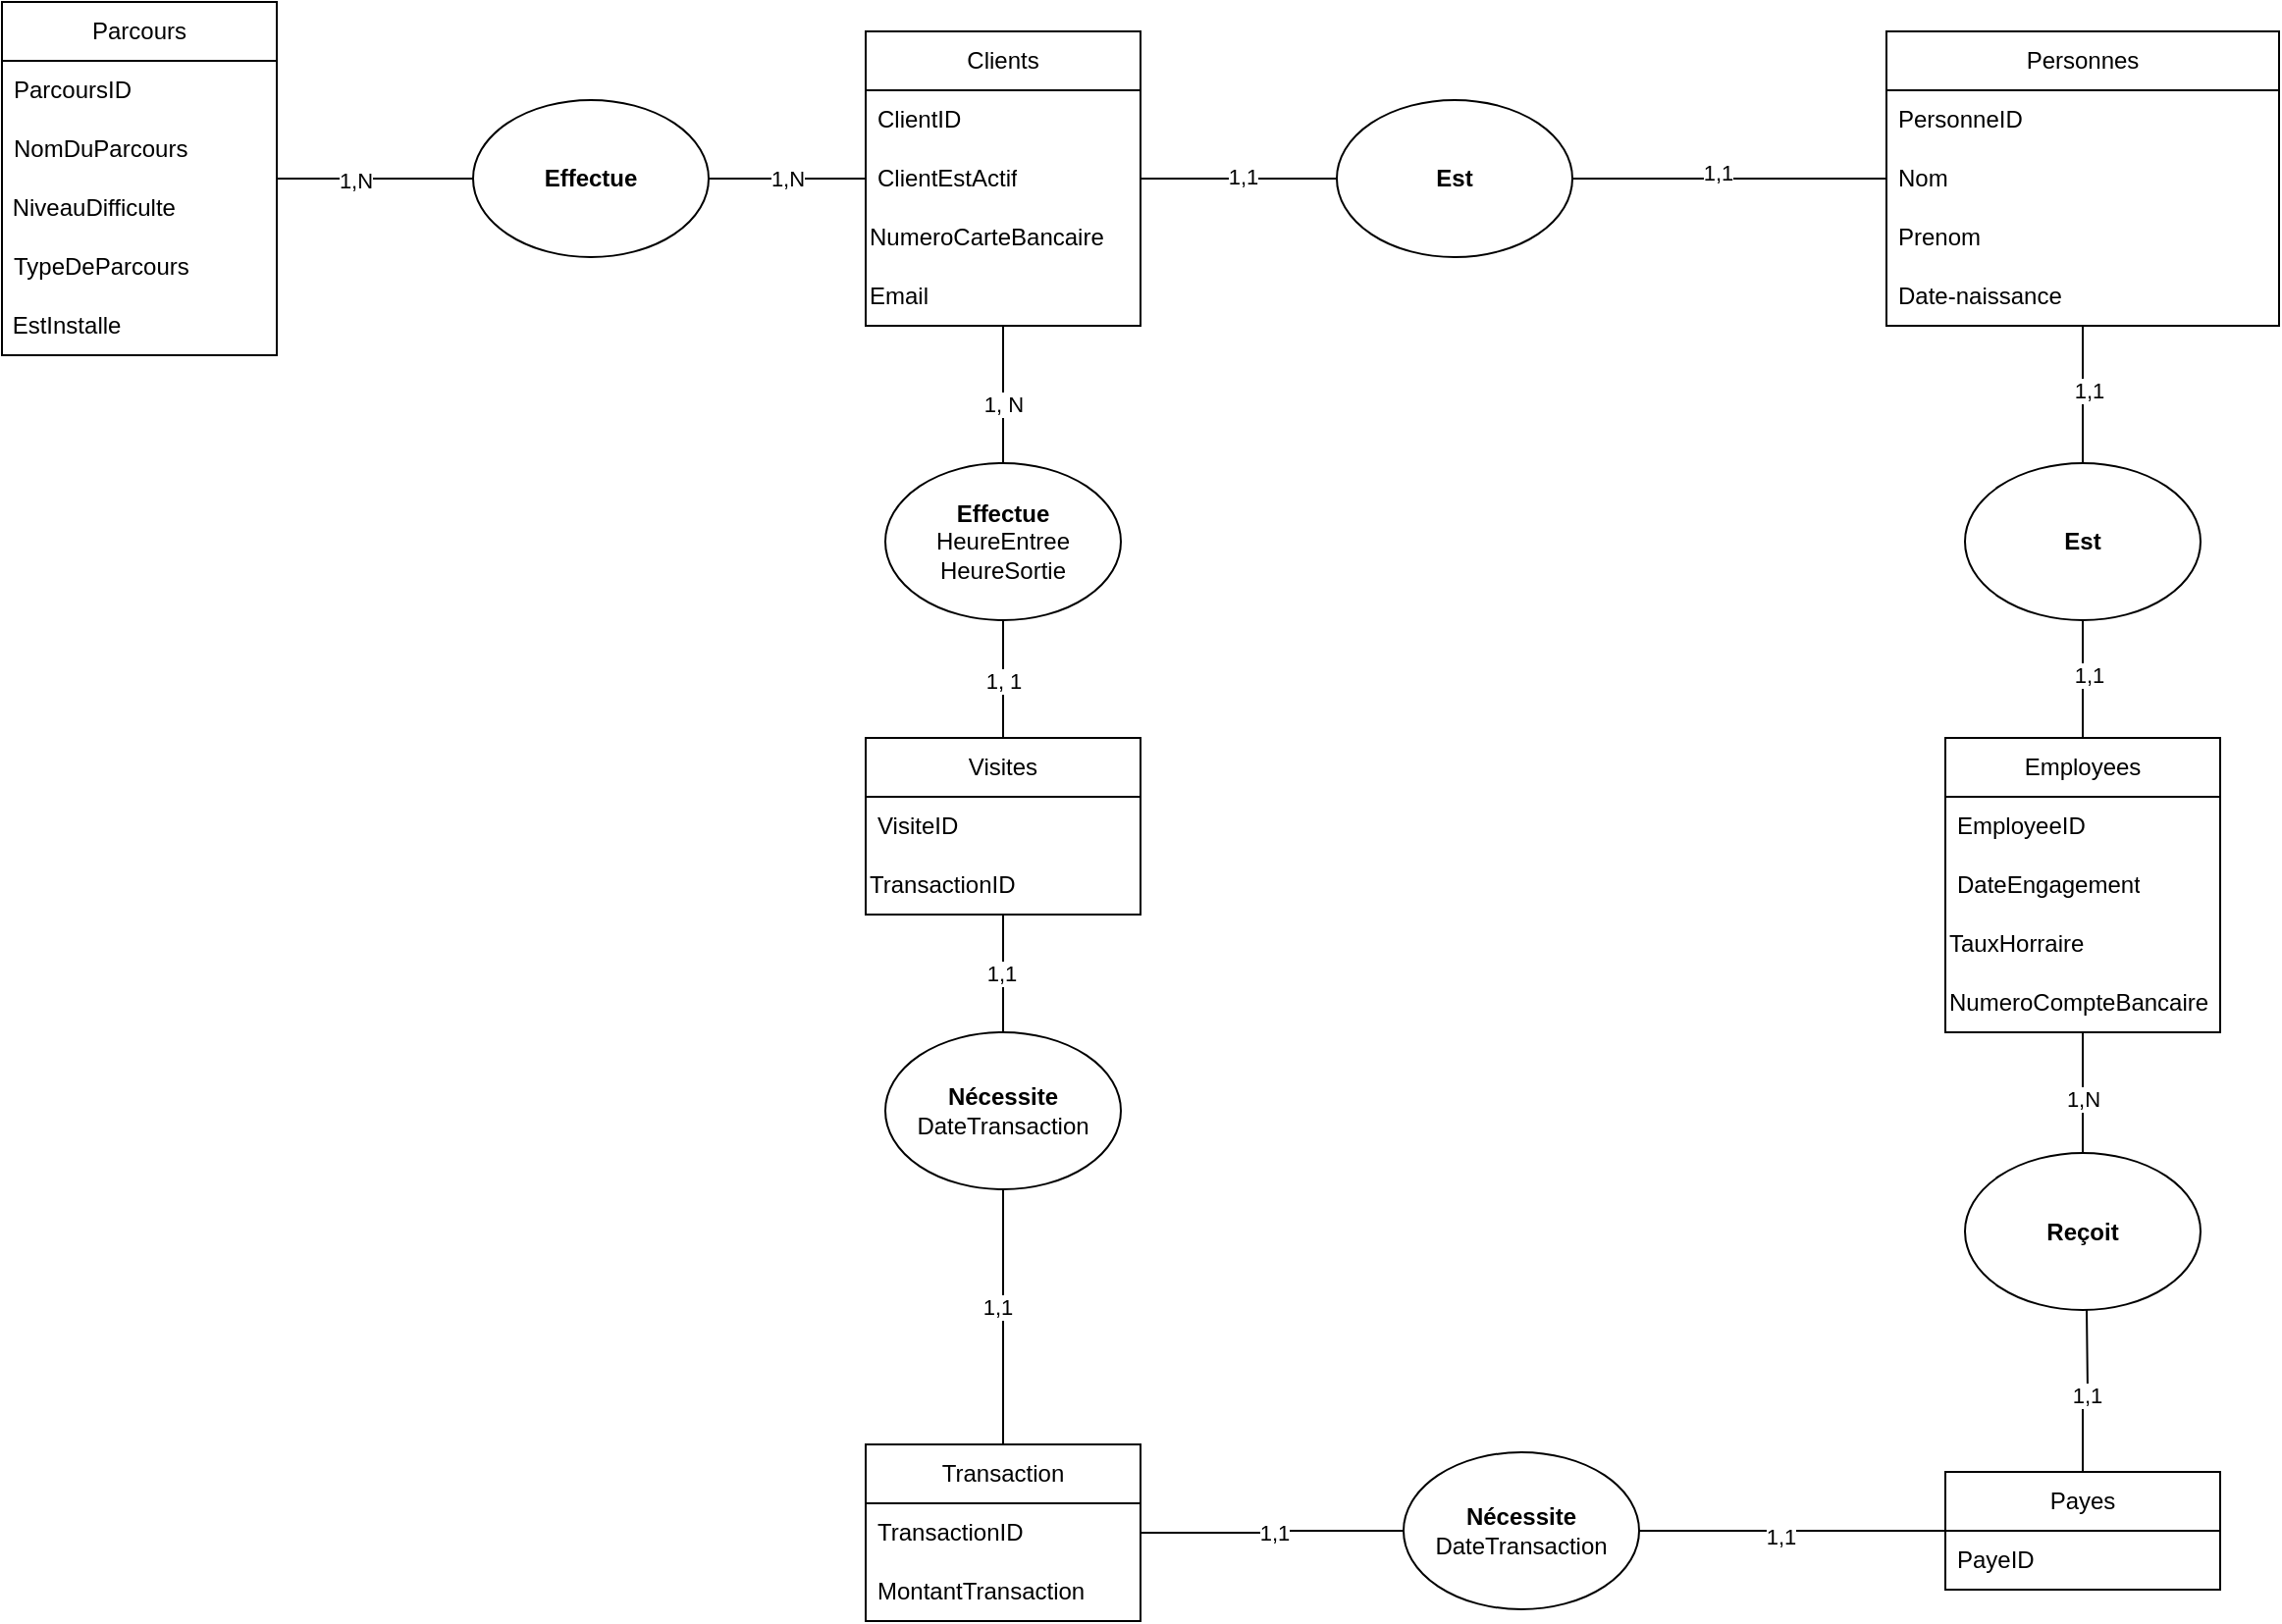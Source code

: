 <mxfile version="24.8.6">
  <diagram id="C5RBs43oDa-KdzZeNtuy" name="Page-1">
    <mxGraphModel dx="2620" dy="923" grid="1" gridSize="10" guides="1" tooltips="1" connect="1" arrows="1" fold="1" page="1" pageScale="1" pageWidth="827" pageHeight="1169" math="0" shadow="0">
      <root>
        <mxCell id="WIyWlLk6GJQsqaUBKTNV-0" />
        <mxCell id="WIyWlLk6GJQsqaUBKTNV-1" parent="WIyWlLk6GJQsqaUBKTNV-0" />
        <mxCell id="9LSmWpDDiQw-UIfxzBy9-60" style="edgeStyle=orthogonalEdgeStyle;rounded=0;orthogonalLoop=1;jettySize=auto;html=1;endArrow=none;endFill=0;" parent="WIyWlLk6GJQsqaUBKTNV-1" source="9LSmWpDDiQw-UIfxzBy9-8" target="9LSmWpDDiQw-UIfxzBy9-57" edge="1">
          <mxGeometry relative="1" as="geometry" />
        </mxCell>
        <mxCell id="9LSmWpDDiQw-UIfxzBy9-69" value="1, N" style="edgeLabel;html=1;align=center;verticalAlign=middle;resizable=0;points=[];" parent="9LSmWpDDiQw-UIfxzBy9-60" vertex="1" connectable="0">
          <mxGeometry x="0.673" y="-1" relative="1" as="geometry">
            <mxPoint x="1" y="-19" as="offset" />
          </mxGeometry>
        </mxCell>
        <mxCell id="9LSmWpDDiQw-UIfxzBy9-8" value="Clients" style="swimlane;fontStyle=0;childLayout=stackLayout;horizontal=1;startSize=30;horizontalStack=0;resizeParent=1;resizeParentMax=0;resizeLast=0;collapsible=1;marginBottom=0;whiteSpace=wrap;html=1;" parent="WIyWlLk6GJQsqaUBKTNV-1" vertex="1">
          <mxGeometry x="80" y="40" width="140" height="150" as="geometry" />
        </mxCell>
        <mxCell id="9LSmWpDDiQw-UIfxzBy9-9" value="ClientID" style="text;strokeColor=none;fillColor=none;align=left;verticalAlign=middle;spacingLeft=4;spacingRight=4;overflow=hidden;points=[[0,0.5],[1,0.5]];portConstraint=eastwest;rotatable=0;whiteSpace=wrap;html=1;" parent="9LSmWpDDiQw-UIfxzBy9-8" vertex="1">
          <mxGeometry y="30" width="140" height="30" as="geometry" />
        </mxCell>
        <mxCell id="9LSmWpDDiQw-UIfxzBy9-13" value="ClientEstActif" style="text;strokeColor=none;fillColor=none;align=left;verticalAlign=middle;spacingLeft=4;spacingRight=4;overflow=hidden;points=[[0,0.5],[1,0.5]];portConstraint=eastwest;rotatable=0;whiteSpace=wrap;html=1;" parent="9LSmWpDDiQw-UIfxzBy9-8" vertex="1">
          <mxGeometry y="60" width="140" height="30" as="geometry" />
        </mxCell>
        <mxCell id="9LSmWpDDiQw-UIfxzBy9-14" value="NumeroCarteBancaire" style="text;html=1;align=left;verticalAlign=middle;whiteSpace=wrap;rounded=0;" parent="9LSmWpDDiQw-UIfxzBy9-8" vertex="1">
          <mxGeometry y="90" width="140" height="30" as="geometry" />
        </mxCell>
        <mxCell id="9LSmWpDDiQw-UIfxzBy9-15" value="Email" style="text;html=1;align=left;verticalAlign=middle;whiteSpace=wrap;rounded=0;" parent="9LSmWpDDiQw-UIfxzBy9-8" vertex="1">
          <mxGeometry y="120" width="140" height="30" as="geometry" />
        </mxCell>
        <mxCell id="9LSmWpDDiQw-UIfxzBy9-16" value="Personnes" style="swimlane;fontStyle=0;childLayout=stackLayout;horizontal=1;startSize=30;horizontalStack=0;resizeParent=1;resizeParentMax=0;resizeLast=0;collapsible=1;marginBottom=0;whiteSpace=wrap;html=1;" parent="WIyWlLk6GJQsqaUBKTNV-1" vertex="1">
          <mxGeometry x="600" y="40" width="200" height="150" as="geometry" />
        </mxCell>
        <mxCell id="9LSmWpDDiQw-UIfxzBy9-17" value="PersonneID" style="text;strokeColor=none;fillColor=none;align=left;verticalAlign=middle;spacingLeft=4;spacingRight=4;overflow=hidden;points=[[0,0.5],[1,0.5]];portConstraint=eastwest;rotatable=0;whiteSpace=wrap;html=1;" parent="9LSmWpDDiQw-UIfxzBy9-16" vertex="1">
          <mxGeometry y="30" width="200" height="30" as="geometry" />
        </mxCell>
        <mxCell id="CK_n94qQAPJcTSygCDYG-0" value="Nom" style="text;strokeColor=none;fillColor=none;align=left;verticalAlign=middle;spacingLeft=4;spacingRight=4;overflow=hidden;points=[[0,0.5],[1,0.5]];portConstraint=eastwest;rotatable=0;whiteSpace=wrap;html=1;" vertex="1" parent="9LSmWpDDiQw-UIfxzBy9-16">
          <mxGeometry y="60" width="200" height="30" as="geometry" />
        </mxCell>
        <mxCell id="CK_n94qQAPJcTSygCDYG-4" value="Prenom" style="text;strokeColor=none;fillColor=none;align=left;verticalAlign=middle;spacingLeft=4;spacingRight=4;overflow=hidden;points=[[0,0.5],[1,0.5]];portConstraint=eastwest;rotatable=0;whiteSpace=wrap;html=1;" vertex="1" parent="9LSmWpDDiQw-UIfxzBy9-16">
          <mxGeometry y="90" width="200" height="30" as="geometry" />
        </mxCell>
        <mxCell id="CK_n94qQAPJcTSygCDYG-5" value="Date-naissance" style="text;strokeColor=none;fillColor=none;align=left;verticalAlign=middle;spacingLeft=4;spacingRight=4;overflow=hidden;points=[[0,0.5],[1,0.5]];portConstraint=eastwest;rotatable=0;whiteSpace=wrap;html=1;" vertex="1" parent="9LSmWpDDiQw-UIfxzBy9-16">
          <mxGeometry y="120" width="200" height="30" as="geometry" />
        </mxCell>
        <mxCell id="9LSmWpDDiQw-UIfxzBy9-21" value="&lt;div&gt;&lt;b&gt;Est&lt;/b&gt;&lt;/div&gt;" style="ellipse;whiteSpace=wrap;html=1;" parent="WIyWlLk6GJQsqaUBKTNV-1" vertex="1">
          <mxGeometry x="320" y="75" width="120" height="80" as="geometry" />
        </mxCell>
        <mxCell id="9LSmWpDDiQw-UIfxzBy9-22" value="" style="endArrow=none;html=1;rounded=0;exitX=1;exitY=0.5;exitDx=0;exitDy=0;entryX=0;entryY=0.5;entryDx=0;entryDy=0;" parent="WIyWlLk6GJQsqaUBKTNV-1" source="9LSmWpDDiQw-UIfxzBy9-13" target="9LSmWpDDiQw-UIfxzBy9-21" edge="1">
          <mxGeometry width="50" height="50" relative="1" as="geometry">
            <mxPoint x="300" y="290" as="sourcePoint" />
            <mxPoint x="350" y="240" as="targetPoint" />
          </mxGeometry>
        </mxCell>
        <mxCell id="9LSmWpDDiQw-UIfxzBy9-25" value="1,1" style="edgeLabel;html=1;align=center;verticalAlign=middle;resizable=0;points=[];" parent="9LSmWpDDiQw-UIfxzBy9-22" vertex="1" connectable="0">
          <mxGeometry x="0.044" y="1" relative="1" as="geometry">
            <mxPoint as="offset" />
          </mxGeometry>
        </mxCell>
        <mxCell id="9LSmWpDDiQw-UIfxzBy9-23" value="" style="endArrow=none;html=1;rounded=0;exitX=1;exitY=0.5;exitDx=0;exitDy=0;" parent="WIyWlLk6GJQsqaUBKTNV-1" source="9LSmWpDDiQw-UIfxzBy9-21" target="9LSmWpDDiQw-UIfxzBy9-16" edge="1">
          <mxGeometry width="50" height="50" relative="1" as="geometry">
            <mxPoint x="520" y="290" as="sourcePoint" />
            <mxPoint x="570" y="240" as="targetPoint" />
          </mxGeometry>
        </mxCell>
        <mxCell id="9LSmWpDDiQw-UIfxzBy9-26" value="1,1" style="edgeLabel;html=1;align=center;verticalAlign=middle;resizable=0;points=[];" parent="9LSmWpDDiQw-UIfxzBy9-23" vertex="1" connectable="0">
          <mxGeometry x="-0.073" y="3" relative="1" as="geometry">
            <mxPoint as="offset" />
          </mxGeometry>
        </mxCell>
        <mxCell id="9LSmWpDDiQw-UIfxzBy9-27" value="Employees" style="swimlane;fontStyle=0;childLayout=stackLayout;horizontal=1;startSize=30;horizontalStack=0;resizeParent=1;resizeParentMax=0;resizeLast=0;collapsible=1;marginBottom=0;whiteSpace=wrap;html=1;" parent="WIyWlLk6GJQsqaUBKTNV-1" vertex="1">
          <mxGeometry x="630" y="400" width="140" height="150" as="geometry" />
        </mxCell>
        <mxCell id="9LSmWpDDiQw-UIfxzBy9-28" value="EmployeeID" style="text;strokeColor=none;fillColor=none;align=left;verticalAlign=middle;spacingLeft=4;spacingRight=4;overflow=hidden;points=[[0,0.5],[1,0.5]];portConstraint=eastwest;rotatable=0;whiteSpace=wrap;html=1;" parent="9LSmWpDDiQw-UIfxzBy9-27" vertex="1">
          <mxGeometry y="30" width="140" height="30" as="geometry" />
        </mxCell>
        <mxCell id="9LSmWpDDiQw-UIfxzBy9-30" value="DateEngagement" style="text;strokeColor=none;fillColor=none;align=left;verticalAlign=middle;spacingLeft=4;spacingRight=4;overflow=hidden;points=[[0,0.5],[1,0.5]];portConstraint=eastwest;rotatable=0;whiteSpace=wrap;html=1;" parent="9LSmWpDDiQw-UIfxzBy9-27" vertex="1">
          <mxGeometry y="60" width="140" height="30" as="geometry" />
        </mxCell>
        <mxCell id="9LSmWpDDiQw-UIfxzBy9-31" value="TauxHorraire" style="text;html=1;align=left;verticalAlign=middle;whiteSpace=wrap;rounded=0;" parent="9LSmWpDDiQw-UIfxzBy9-27" vertex="1">
          <mxGeometry y="90" width="140" height="30" as="geometry" />
        </mxCell>
        <mxCell id="9LSmWpDDiQw-UIfxzBy9-32" value="NumeroCompteBancaire" style="text;html=1;align=left;verticalAlign=middle;whiteSpace=wrap;rounded=0;" parent="9LSmWpDDiQw-UIfxzBy9-27" vertex="1">
          <mxGeometry y="120" width="140" height="30" as="geometry" />
        </mxCell>
        <mxCell id="9LSmWpDDiQw-UIfxzBy9-33" value="&lt;div&gt;&lt;b&gt;Est&lt;/b&gt;&lt;/div&gt;" style="ellipse;whiteSpace=wrap;html=1;" parent="WIyWlLk6GJQsqaUBKTNV-1" vertex="1">
          <mxGeometry x="640" y="260" width="120" height="80" as="geometry" />
        </mxCell>
        <mxCell id="9LSmWpDDiQw-UIfxzBy9-34" value="" style="endArrow=none;html=1;rounded=0;entryX=0.5;entryY=0;entryDx=0;entryDy=0;" parent="WIyWlLk6GJQsqaUBKTNV-1" source="9LSmWpDDiQw-UIfxzBy9-16" target="9LSmWpDDiQw-UIfxzBy9-33" edge="1">
          <mxGeometry width="50" height="50" relative="1" as="geometry">
            <mxPoint x="660" y="260" as="sourcePoint" />
            <mxPoint x="660" y="290" as="targetPoint" />
          </mxGeometry>
        </mxCell>
        <mxCell id="9LSmWpDDiQw-UIfxzBy9-35" value="1,1" style="edgeLabel;html=1;align=center;verticalAlign=middle;resizable=0;points=[];" parent="9LSmWpDDiQw-UIfxzBy9-34" vertex="1" connectable="0">
          <mxGeometry x="-0.073" y="3" relative="1" as="geometry">
            <mxPoint as="offset" />
          </mxGeometry>
        </mxCell>
        <mxCell id="9LSmWpDDiQw-UIfxzBy9-36" value="" style="endArrow=none;html=1;rounded=0;exitX=0.5;exitY=1;exitDx=0;exitDy=0;" parent="WIyWlLk6GJQsqaUBKTNV-1" source="9LSmWpDDiQw-UIfxzBy9-33" target="9LSmWpDDiQw-UIfxzBy9-27" edge="1">
          <mxGeometry width="50" height="50" relative="1" as="geometry">
            <mxPoint x="460" y="410" as="sourcePoint" />
            <mxPoint x="710" y="435" as="targetPoint" />
          </mxGeometry>
        </mxCell>
        <mxCell id="9LSmWpDDiQw-UIfxzBy9-37" value="1,1" style="edgeLabel;html=1;align=center;verticalAlign=middle;resizable=0;points=[];" parent="9LSmWpDDiQw-UIfxzBy9-36" vertex="1" connectable="0">
          <mxGeometry x="-0.073" y="3" relative="1" as="geometry">
            <mxPoint as="offset" />
          </mxGeometry>
        </mxCell>
        <mxCell id="9LSmWpDDiQw-UIfxzBy9-38" value="Parcours" style="swimlane;fontStyle=0;childLayout=stackLayout;horizontal=1;startSize=30;horizontalStack=0;resizeParent=1;resizeParentMax=0;resizeLast=0;collapsible=1;marginBottom=0;whiteSpace=wrap;html=1;" parent="WIyWlLk6GJQsqaUBKTNV-1" vertex="1">
          <mxGeometry x="-360" y="25" width="140" height="180" as="geometry" />
        </mxCell>
        <mxCell id="9LSmWpDDiQw-UIfxzBy9-39" value="ParcoursID" style="text;strokeColor=none;fillColor=none;align=left;verticalAlign=middle;spacingLeft=4;spacingRight=4;overflow=hidden;points=[[0,0.5],[1,0.5]];portConstraint=eastwest;rotatable=0;whiteSpace=wrap;html=1;" parent="9LSmWpDDiQw-UIfxzBy9-38" vertex="1">
          <mxGeometry y="30" width="140" height="30" as="geometry" />
        </mxCell>
        <mxCell id="9LSmWpDDiQw-UIfxzBy9-40" value="NomDuParcours" style="text;strokeColor=none;fillColor=none;align=left;verticalAlign=middle;spacingLeft=4;spacingRight=4;overflow=hidden;points=[[0,0.5],[1,0.5]];portConstraint=eastwest;rotatable=0;whiteSpace=wrap;html=1;" parent="9LSmWpDDiQw-UIfxzBy9-38" vertex="1">
          <mxGeometry y="60" width="140" height="30" as="geometry" />
        </mxCell>
        <mxCell id="9LSmWpDDiQw-UIfxzBy9-41" value="&amp;nbsp;NiveauDifficulte" style="text;html=1;align=left;verticalAlign=middle;whiteSpace=wrap;rounded=0;" parent="9LSmWpDDiQw-UIfxzBy9-38" vertex="1">
          <mxGeometry y="90" width="140" height="30" as="geometry" />
        </mxCell>
        <mxCell id="9LSmWpDDiQw-UIfxzBy9-42" value="TypeDeParcours" style="text;strokeColor=none;fillColor=none;align=left;verticalAlign=middle;spacingLeft=4;spacingRight=4;overflow=hidden;points=[[0,0.5],[1,0.5]];portConstraint=eastwest;rotatable=0;whiteSpace=wrap;html=1;" parent="9LSmWpDDiQw-UIfxzBy9-38" vertex="1">
          <mxGeometry y="120" width="140" height="30" as="geometry" />
        </mxCell>
        <mxCell id="9LSmWpDDiQw-UIfxzBy9-43" value="&amp;nbsp;EstInstalle" style="text;html=1;align=left;verticalAlign=middle;whiteSpace=wrap;rounded=0;" parent="9LSmWpDDiQw-UIfxzBy9-38" vertex="1">
          <mxGeometry y="150" width="140" height="30" as="geometry" />
        </mxCell>
        <mxCell id="9LSmWpDDiQw-UIfxzBy9-44" value="&lt;b&gt;Effectue&lt;/b&gt;" style="ellipse;whiteSpace=wrap;html=1;" parent="WIyWlLk6GJQsqaUBKTNV-1" vertex="1">
          <mxGeometry x="-120" y="75" width="120" height="80" as="geometry" />
        </mxCell>
        <mxCell id="9LSmWpDDiQw-UIfxzBy9-45" value="" style="endArrow=none;html=1;rounded=0;entryX=0;entryY=0.5;entryDx=0;entryDy=0;" parent="WIyWlLk6GJQsqaUBKTNV-1" source="9LSmWpDDiQw-UIfxzBy9-38" target="9LSmWpDDiQw-UIfxzBy9-44" edge="1">
          <mxGeometry width="50" height="50" relative="1" as="geometry">
            <mxPoint x="-150" y="370" as="sourcePoint" />
            <mxPoint x="-100" y="320" as="targetPoint" />
          </mxGeometry>
        </mxCell>
        <mxCell id="9LSmWpDDiQw-UIfxzBy9-47" value="1,N" style="edgeLabel;html=1;align=center;verticalAlign=middle;resizable=0;points=[];" parent="9LSmWpDDiQw-UIfxzBy9-45" vertex="1" connectable="0">
          <mxGeometry x="-0.2" y="-1" relative="1" as="geometry">
            <mxPoint as="offset" />
          </mxGeometry>
        </mxCell>
        <mxCell id="9LSmWpDDiQw-UIfxzBy9-49" value="" style="endArrow=none;html=1;rounded=0;exitX=1;exitY=0.5;exitDx=0;exitDy=0;" parent="WIyWlLk6GJQsqaUBKTNV-1" source="9LSmWpDDiQw-UIfxzBy9-44" target="9LSmWpDDiQw-UIfxzBy9-8" edge="1">
          <mxGeometry width="50" height="50" relative="1" as="geometry">
            <mxPoint x="-30" y="320" as="sourcePoint" />
            <mxPoint x="60" y="155" as="targetPoint" />
          </mxGeometry>
        </mxCell>
        <mxCell id="9LSmWpDDiQw-UIfxzBy9-50" value="1,N" style="edgeLabel;html=1;align=center;verticalAlign=middle;resizable=0;points=[];" parent="9LSmWpDDiQw-UIfxzBy9-49" vertex="1" connectable="0">
          <mxGeometry x="0.003" relative="1" as="geometry">
            <mxPoint as="offset" />
          </mxGeometry>
        </mxCell>
        <mxCell id="9LSmWpDDiQw-UIfxzBy9-61" style="edgeStyle=orthogonalEdgeStyle;rounded=0;orthogonalLoop=1;jettySize=auto;html=1;entryX=0.5;entryY=1;entryDx=0;entryDy=0;endArrow=none;endFill=0;" parent="WIyWlLk6GJQsqaUBKTNV-1" source="9LSmWpDDiQw-UIfxzBy9-51" target="9LSmWpDDiQw-UIfxzBy9-57" edge="1">
          <mxGeometry relative="1" as="geometry" />
        </mxCell>
        <mxCell id="9LSmWpDDiQw-UIfxzBy9-70" value="1, 1" style="edgeLabel;html=1;align=center;verticalAlign=middle;resizable=0;points=[];" parent="9LSmWpDDiQw-UIfxzBy9-61" vertex="1" connectable="0">
          <mxGeometry x="0.783" relative="1" as="geometry">
            <mxPoint y="24" as="offset" />
          </mxGeometry>
        </mxCell>
        <mxCell id="9LSmWpDDiQw-UIfxzBy9-67" value="" style="edgeStyle=orthogonalEdgeStyle;rounded=0;orthogonalLoop=1;jettySize=auto;html=1;endArrow=none;endFill=0;" parent="WIyWlLk6GJQsqaUBKTNV-1" source="9LSmWpDDiQw-UIfxzBy9-51" target="9LSmWpDDiQw-UIfxzBy9-66" edge="1">
          <mxGeometry relative="1" as="geometry" />
        </mxCell>
        <mxCell id="9LSmWpDDiQw-UIfxzBy9-80" value="1,1" style="edgeLabel;html=1;align=center;verticalAlign=middle;resizable=0;points=[];" parent="9LSmWpDDiQw-UIfxzBy9-67" vertex="1" connectable="0">
          <mxGeometry x="-0.004" y="-1" relative="1" as="geometry">
            <mxPoint as="offset" />
          </mxGeometry>
        </mxCell>
        <mxCell id="9LSmWpDDiQw-UIfxzBy9-51" value="Visites" style="swimlane;fontStyle=0;childLayout=stackLayout;horizontal=1;startSize=30;horizontalStack=0;resizeParent=1;resizeParentMax=0;resizeLast=0;collapsible=1;marginBottom=0;whiteSpace=wrap;html=1;" parent="WIyWlLk6GJQsqaUBKTNV-1" vertex="1">
          <mxGeometry x="80" y="400" width="140" height="90" as="geometry" />
        </mxCell>
        <mxCell id="9LSmWpDDiQw-UIfxzBy9-52" value="VisiteID" style="text;strokeColor=none;fillColor=none;align=left;verticalAlign=middle;spacingLeft=4;spacingRight=4;overflow=hidden;points=[[0,0.5],[1,0.5]];portConstraint=eastwest;rotatable=0;whiteSpace=wrap;html=1;" parent="9LSmWpDDiQw-UIfxzBy9-51" vertex="1">
          <mxGeometry y="30" width="140" height="30" as="geometry" />
        </mxCell>
        <mxCell id="9LSmWpDDiQw-UIfxzBy9-54" value="TransactionID" style="text;html=1;align=left;verticalAlign=middle;whiteSpace=wrap;rounded=0;" parent="9LSmWpDDiQw-UIfxzBy9-51" vertex="1">
          <mxGeometry y="60" width="140" height="30" as="geometry" />
        </mxCell>
        <mxCell id="9LSmWpDDiQw-UIfxzBy9-57" value="&lt;b&gt;Effectue&lt;/b&gt;&lt;br&gt;&lt;div&gt;HeureEntree&lt;/div&gt;&lt;div&gt;&lt;div&gt;HeureSortie&lt;br&gt;&lt;/div&gt;&lt;/div&gt;" style="ellipse;whiteSpace=wrap;html=1;" parent="WIyWlLk6GJQsqaUBKTNV-1" vertex="1">
          <mxGeometry x="90" y="260" width="120" height="80" as="geometry" />
        </mxCell>
        <mxCell id="9LSmWpDDiQw-UIfxzBy9-62" value="Transaction" style="swimlane;fontStyle=0;childLayout=stackLayout;horizontal=1;startSize=30;horizontalStack=0;resizeParent=1;resizeParentMax=0;resizeLast=0;collapsible=1;marginBottom=0;whiteSpace=wrap;html=1;" parent="WIyWlLk6GJQsqaUBKTNV-1" vertex="1">
          <mxGeometry x="80" y="760" width="140" height="90" as="geometry" />
        </mxCell>
        <mxCell id="9LSmWpDDiQw-UIfxzBy9-63" value="TransactionID" style="text;strokeColor=none;fillColor=none;align=left;verticalAlign=middle;spacingLeft=4;spacingRight=4;overflow=hidden;points=[[0,0.5],[1,0.5]];portConstraint=eastwest;rotatable=0;whiteSpace=wrap;html=1;" parent="9LSmWpDDiQw-UIfxzBy9-62" vertex="1">
          <mxGeometry y="30" width="140" height="30" as="geometry" />
        </mxCell>
        <mxCell id="9LSmWpDDiQw-UIfxzBy9-64" value="MontantTransaction" style="text;strokeColor=none;fillColor=none;align=left;verticalAlign=middle;spacingLeft=4;spacingRight=4;overflow=hidden;points=[[0,0.5],[1,0.5]];portConstraint=eastwest;rotatable=0;whiteSpace=wrap;html=1;" parent="9LSmWpDDiQw-UIfxzBy9-62" vertex="1">
          <mxGeometry y="60" width="140" height="30" as="geometry" />
        </mxCell>
        <mxCell id="9LSmWpDDiQw-UIfxzBy9-66" value="&lt;b&gt;Nécessite&lt;/b&gt;&lt;div&gt;DateTransaction&lt;/div&gt;" style="ellipse;whiteSpace=wrap;html=1;" parent="WIyWlLk6GJQsqaUBKTNV-1" vertex="1">
          <mxGeometry x="90" y="550" width="120" height="80" as="geometry" />
        </mxCell>
        <mxCell id="9LSmWpDDiQw-UIfxzBy9-71" value="" style="edgeStyle=orthogonalEdgeStyle;rounded=0;orthogonalLoop=1;jettySize=auto;html=1;endArrow=none;endFill=0;" parent="WIyWlLk6GJQsqaUBKTNV-1" source="9LSmWpDDiQw-UIfxzBy9-66" target="9LSmWpDDiQw-UIfxzBy9-62" edge="1">
          <mxGeometry relative="1" as="geometry">
            <mxPoint x="150" y="674" as="sourcePoint" />
            <mxPoint x="160" y="654" as="targetPoint" />
          </mxGeometry>
        </mxCell>
        <mxCell id="9LSmWpDDiQw-UIfxzBy9-79" value="1,1" style="edgeLabel;html=1;align=center;verticalAlign=middle;resizable=0;points=[];" parent="9LSmWpDDiQw-UIfxzBy9-71" vertex="1" connectable="0">
          <mxGeometry x="-0.074" y="-3" relative="1" as="geometry">
            <mxPoint as="offset" />
          </mxGeometry>
        </mxCell>
        <mxCell id="9LSmWpDDiQw-UIfxzBy9-74" value="Payes" style="swimlane;fontStyle=0;childLayout=stackLayout;horizontal=1;startSize=30;horizontalStack=0;resizeParent=1;resizeParentMax=0;resizeLast=0;collapsible=1;marginBottom=0;whiteSpace=wrap;html=1;" parent="WIyWlLk6GJQsqaUBKTNV-1" vertex="1">
          <mxGeometry x="630" y="774" width="140" height="60" as="geometry" />
        </mxCell>
        <mxCell id="9LSmWpDDiQw-UIfxzBy9-75" value="PayeID" style="text;strokeColor=none;fillColor=none;align=left;verticalAlign=middle;spacingLeft=4;spacingRight=4;overflow=hidden;points=[[0,0.5],[1,0.5]];portConstraint=eastwest;rotatable=0;whiteSpace=wrap;html=1;" parent="9LSmWpDDiQw-UIfxzBy9-74" vertex="1">
          <mxGeometry y="30" width="140" height="30" as="geometry" />
        </mxCell>
        <mxCell id="9LSmWpDDiQw-UIfxzBy9-81" value="" style="edgeStyle=orthogonalEdgeStyle;rounded=0;orthogonalLoop=1;jettySize=auto;html=1;endArrow=none;endFill=0;" parent="WIyWlLk6GJQsqaUBKTNV-1" source="9LSmWpDDiQw-UIfxzBy9-62" target="9LSmWpDDiQw-UIfxzBy9-83" edge="1">
          <mxGeometry relative="1" as="geometry">
            <mxPoint x="440" y="624" as="sourcePoint" />
          </mxGeometry>
        </mxCell>
        <mxCell id="9LSmWpDDiQw-UIfxzBy9-82" value="1,1" style="edgeLabel;html=1;align=center;verticalAlign=middle;resizable=0;points=[];" parent="9LSmWpDDiQw-UIfxzBy9-81" vertex="1" connectable="0">
          <mxGeometry x="-0.004" y="-1" relative="1" as="geometry">
            <mxPoint as="offset" />
          </mxGeometry>
        </mxCell>
        <mxCell id="9LSmWpDDiQw-UIfxzBy9-83" value="&lt;b&gt;Nécessite&lt;/b&gt;&lt;div&gt;DateTransaction&lt;/div&gt;" style="ellipse;whiteSpace=wrap;html=1;" parent="WIyWlLk6GJQsqaUBKTNV-1" vertex="1">
          <mxGeometry x="354" y="764" width="120" height="80" as="geometry" />
        </mxCell>
        <mxCell id="9LSmWpDDiQw-UIfxzBy9-84" value="" style="edgeStyle=orthogonalEdgeStyle;rounded=0;orthogonalLoop=1;jettySize=auto;html=1;endArrow=none;endFill=0;" parent="WIyWlLk6GJQsqaUBKTNV-1" source="9LSmWpDDiQw-UIfxzBy9-83" target="9LSmWpDDiQw-UIfxzBy9-74" edge="1">
          <mxGeometry relative="1" as="geometry">
            <mxPoint x="450" y="694" as="sourcePoint" />
            <mxPoint x="440" y="854" as="targetPoint" />
          </mxGeometry>
        </mxCell>
        <mxCell id="9LSmWpDDiQw-UIfxzBy9-85" value="1,1" style="edgeLabel;html=1;align=center;verticalAlign=middle;resizable=0;points=[];" parent="9LSmWpDDiQw-UIfxzBy9-84" vertex="1" connectable="0">
          <mxGeometry x="-0.074" y="-3" relative="1" as="geometry">
            <mxPoint as="offset" />
          </mxGeometry>
        </mxCell>
        <mxCell id="9LSmWpDDiQw-UIfxzBy9-86" value="" style="edgeStyle=orthogonalEdgeStyle;rounded=0;orthogonalLoop=1;jettySize=auto;html=1;endArrow=none;endFill=0;" parent="WIyWlLk6GJQsqaUBKTNV-1" edge="1" source="9LSmWpDDiQw-UIfxzBy9-74">
          <mxGeometry relative="1" as="geometry">
            <mxPoint x="702" y="744" as="sourcePoint" />
            <mxPoint x="702" y="691.5" as="targetPoint" />
          </mxGeometry>
        </mxCell>
        <mxCell id="9LSmWpDDiQw-UIfxzBy9-87" value="1,1" style="edgeLabel;html=1;align=center;verticalAlign=middle;resizable=0;points=[];" parent="9LSmWpDDiQw-UIfxzBy9-86" vertex="1" connectable="0">
          <mxGeometry x="-0.004" y="-1" relative="1" as="geometry">
            <mxPoint as="offset" />
          </mxGeometry>
        </mxCell>
        <mxCell id="9LSmWpDDiQw-UIfxzBy9-88" value="&lt;div&gt;&lt;b&gt;Reçoit&lt;/b&gt;&lt;/div&gt;" style="ellipse;whiteSpace=wrap;html=1;" parent="WIyWlLk6GJQsqaUBKTNV-1" vertex="1">
          <mxGeometry x="640" y="611.5" width="120" height="80" as="geometry" />
        </mxCell>
        <mxCell id="9LSmWpDDiQw-UIfxzBy9-89" value="" style="edgeStyle=orthogonalEdgeStyle;rounded=0;orthogonalLoop=1;jettySize=auto;html=1;endArrow=none;endFill=0;" parent="WIyWlLk6GJQsqaUBKTNV-1" source="9LSmWpDDiQw-UIfxzBy9-88" target="9LSmWpDDiQw-UIfxzBy9-27" edge="1">
          <mxGeometry relative="1" as="geometry">
            <mxPoint x="530" y="520" as="sourcePoint" />
            <mxPoint x="710" y="630" as="targetPoint" />
          </mxGeometry>
        </mxCell>
        <mxCell id="9LSmWpDDiQw-UIfxzBy9-90" value="1,N" style="edgeLabel;html=1;align=center;verticalAlign=middle;resizable=0;points=[];" parent="9LSmWpDDiQw-UIfxzBy9-89" vertex="1" connectable="0">
          <mxGeometry x="-0.074" y="-3" relative="1" as="geometry">
            <mxPoint x="-3" y="1" as="offset" />
          </mxGeometry>
        </mxCell>
      </root>
    </mxGraphModel>
  </diagram>
</mxfile>
